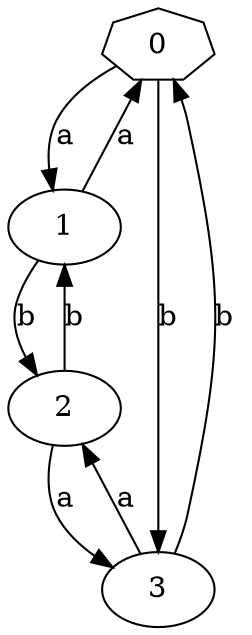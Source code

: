 digraph A { 
0[ shape = "box" ];
0[ shape = "septagon" ];
0 -> 1[ label = "a "];
0 -> 3[ label = "b "];
1 -> 0[ label = "a "];
1 -> 2[ label = "b "];
2 -> 1[ label = "b "];
2 -> 3[ label = "a "];
3 -> 2[ label = "a "];
3 -> 0[ label = "b "];
 } 
